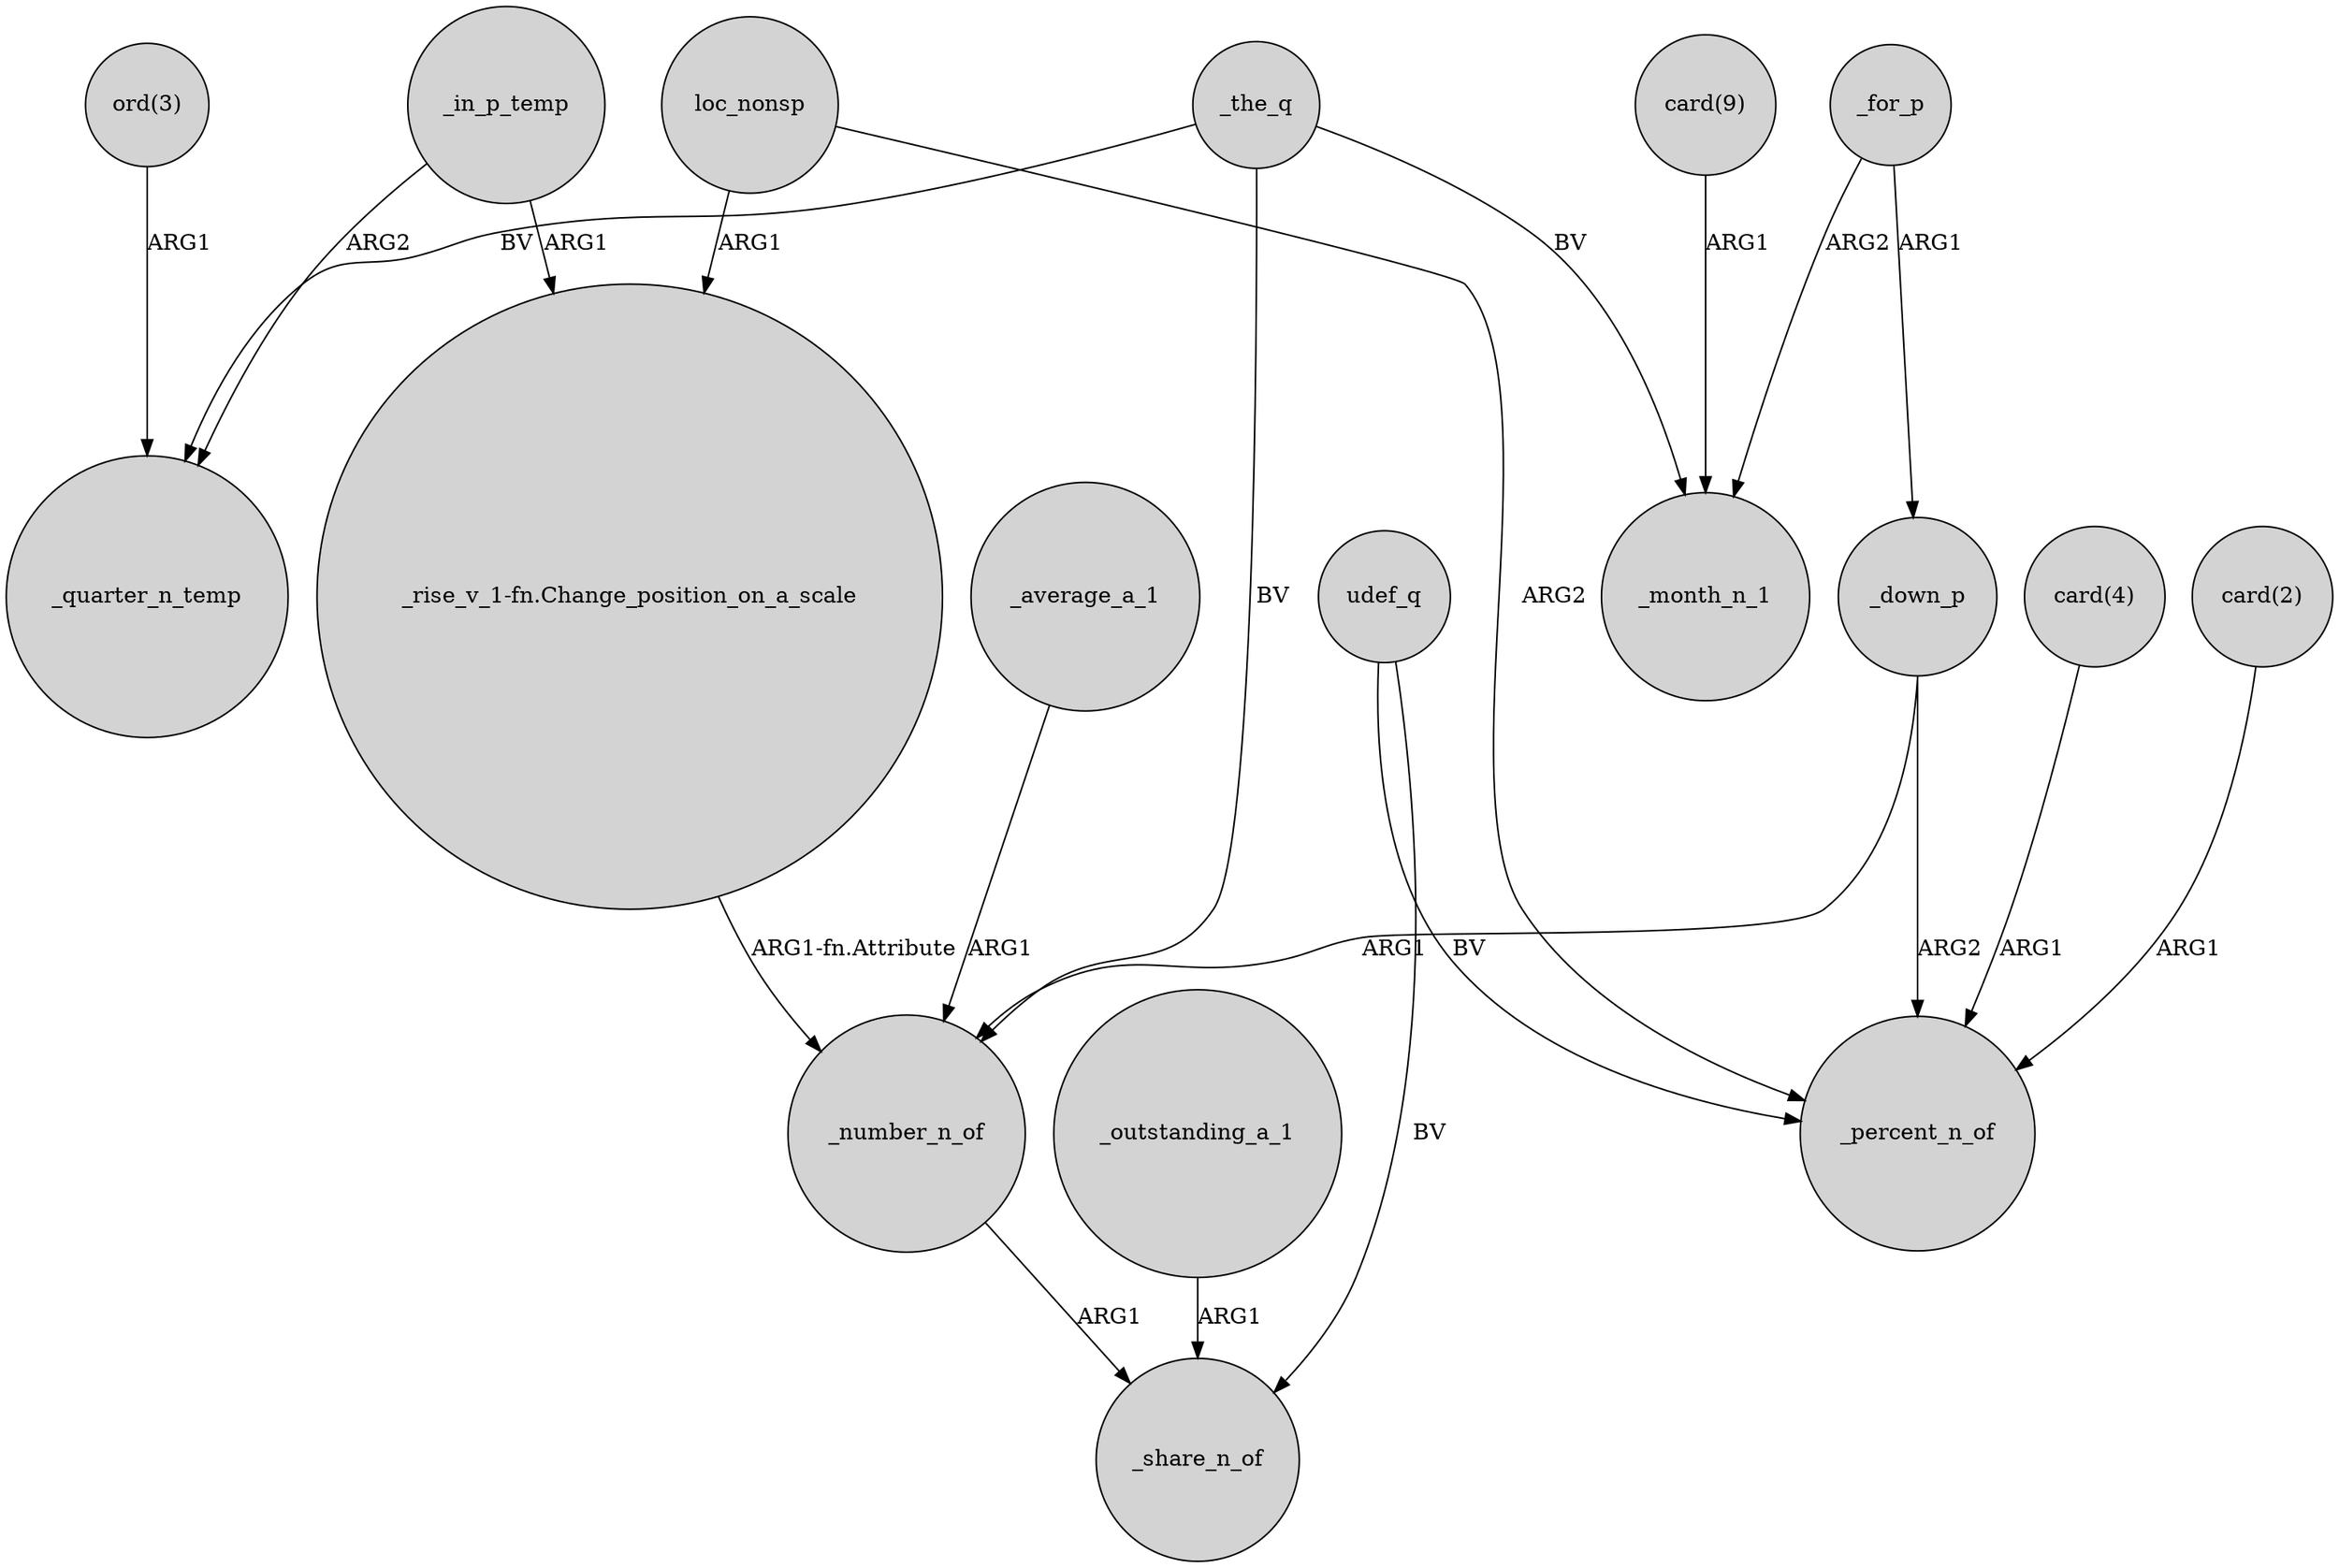 digraph {
	node [shape=circle style=filled]
	_in_p_temp -> _quarter_n_temp [label=ARG2]
	"card(4)" -> _percent_n_of [label=ARG1]
	"ord(3)" -> _quarter_n_temp [label=ARG1]
	_the_q -> _number_n_of [label=BV]
	"_rise_v_1-fn.Change_position_on_a_scale" -> _number_n_of [label="ARG1-fn.Attribute"]
	_the_q -> _month_n_1 [label=BV]
	_average_a_1 -> _number_n_of [label=ARG1]
	loc_nonsp -> "_rise_v_1-fn.Change_position_on_a_scale" [label=ARG1]
	_the_q -> _quarter_n_temp [label=BV]
	_outstanding_a_1 -> _share_n_of [label=ARG1]
	_number_n_of -> _share_n_of [label=ARG1]
	_for_p -> _down_p [label=ARG1]
	_in_p_temp -> "_rise_v_1-fn.Change_position_on_a_scale" [label=ARG1]
	udef_q -> _percent_n_of [label=BV]
	udef_q -> _share_n_of [label=BV]
	_down_p -> _number_n_of [label=ARG1]
	"card(2)" -> _percent_n_of [label=ARG1]
	_down_p -> _percent_n_of [label=ARG2]
	"card(9)" -> _month_n_1 [label=ARG1]
	_for_p -> _month_n_1 [label=ARG2]
	loc_nonsp -> _percent_n_of [label=ARG2]
}
